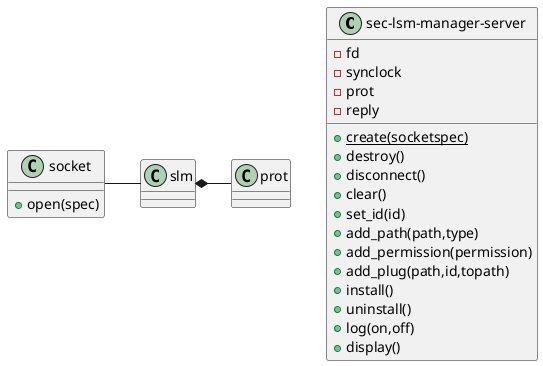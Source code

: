@startuml

class "sec-lsm-manager-server" as slms {
  - fd
  - synclock
  - prot
  - reply
  + {static} create(socketspec)
  + destroy()
  + disconnect()
  + clear()
  + set_id(id)
  + add_path(path,type)
  + add_permission(permission)
  + add_plug(path,id,topath)
  + install()
  + uninstall()
  + log(on,off)
  + display()
}

class prot

slm *-right- prot

class socket {
  + open(spec)
}

slm -left- socket

@enduml
